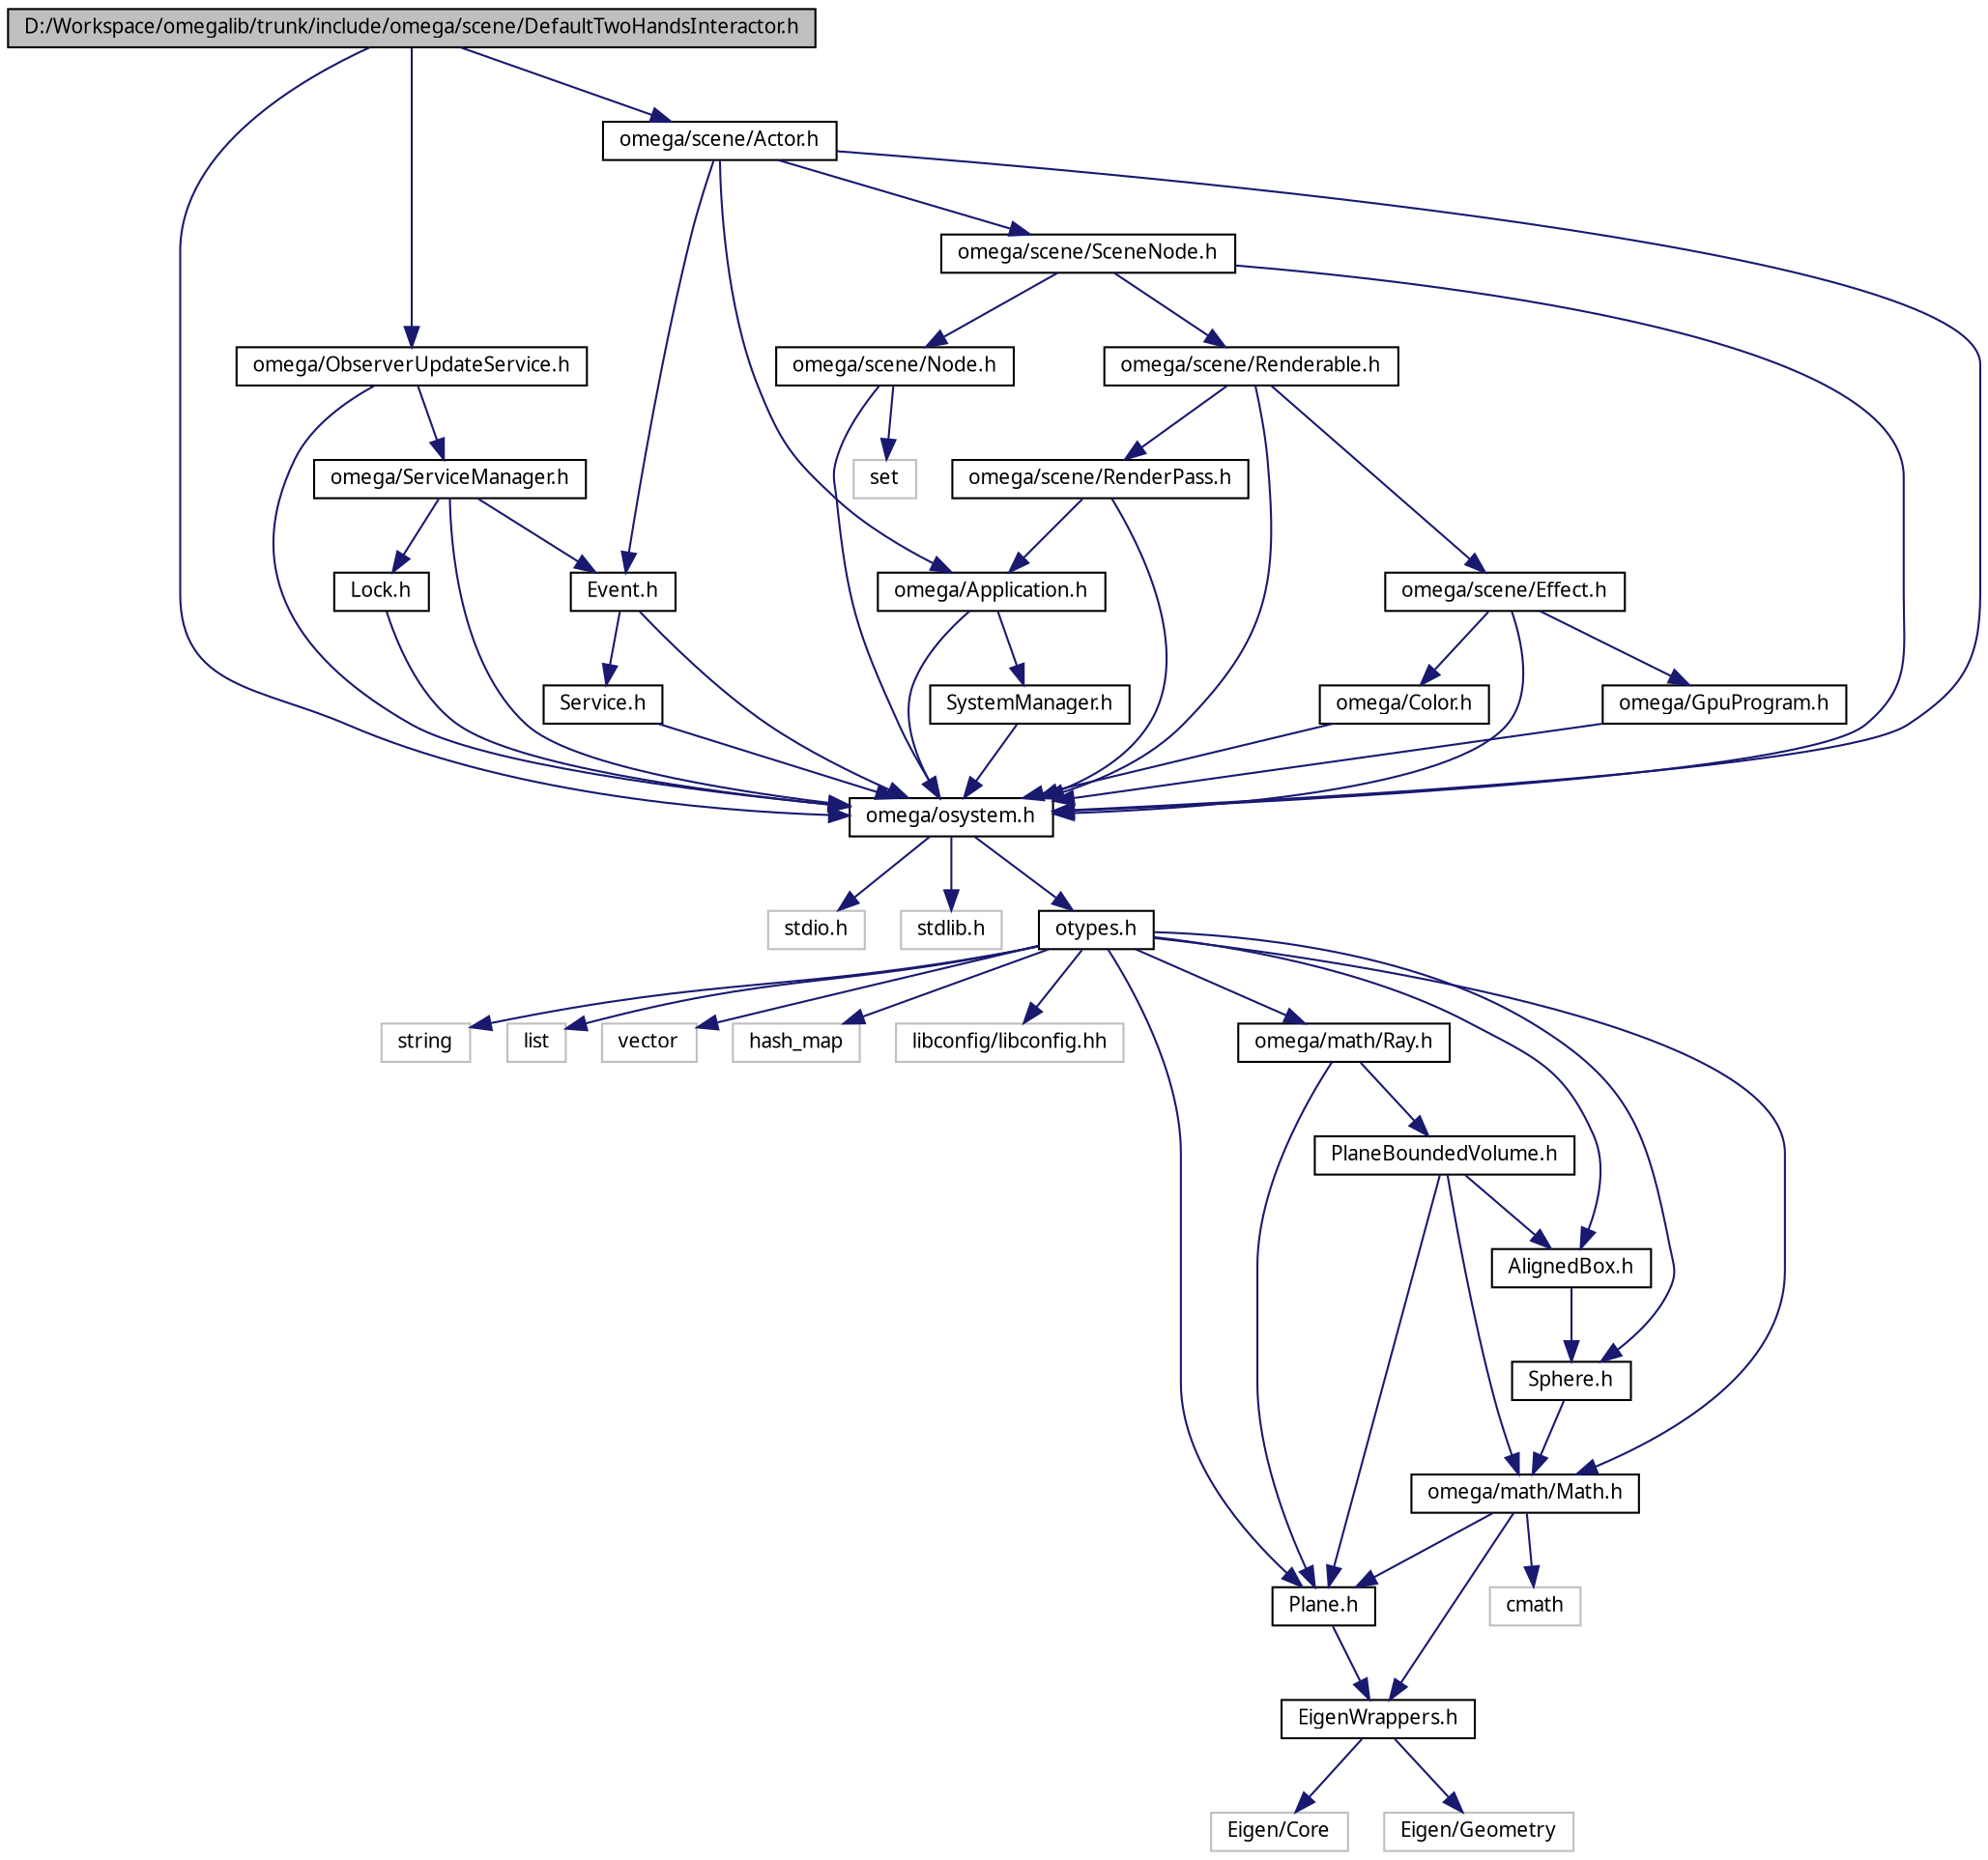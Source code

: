 digraph G
{
  bgcolor="transparent";
  edge [fontname="FreeSans.ttf",fontsize="10",labelfontname="FreeSans.ttf",labelfontsize="10"];
  node [fontname="FreeSans.ttf",fontsize="10",shape=record];
  Node1 [label="D:/Workspace/omegalib/trunk/include/omega/scene/DefaultTwoHandsInteractor.h",height=0.2,width=0.4,color="black", fillcolor="grey75", style="filled" fontcolor="black"];
  Node1 -> Node2 [color="midnightblue",fontsize="10",style="solid",fontname="FreeSans.ttf"];
  Node2 [label="omega/osystem.h",height=0.2,width=0.4,color="black",URL="$osystem_8h.html"];
  Node2 -> Node3 [color="midnightblue",fontsize="10",style="solid",fontname="FreeSans.ttf"];
  Node3 [label="stdio.h",height=0.2,width=0.4,color="grey75"];
  Node2 -> Node4 [color="midnightblue",fontsize="10",style="solid",fontname="FreeSans.ttf"];
  Node4 [label="stdlib.h",height=0.2,width=0.4,color="grey75"];
  Node2 -> Node5 [color="midnightblue",fontsize="10",style="solid",fontname="FreeSans.ttf"];
  Node5 [label="otypes.h",height=0.2,width=0.4,color="black",URL="$otypes_8h.html"];
  Node5 -> Node6 [color="midnightblue",fontsize="10",style="solid",fontname="FreeSans.ttf"];
  Node6 [label="string",height=0.2,width=0.4,color="grey75"];
  Node5 -> Node7 [color="midnightblue",fontsize="10",style="solid",fontname="FreeSans.ttf"];
  Node7 [label="list",height=0.2,width=0.4,color="grey75"];
  Node5 -> Node8 [color="midnightblue",fontsize="10",style="solid",fontname="FreeSans.ttf"];
  Node8 [label="vector",height=0.2,width=0.4,color="grey75"];
  Node5 -> Node9 [color="midnightblue",fontsize="10",style="solid",fontname="FreeSans.ttf"];
  Node9 [label="hash_map",height=0.2,width=0.4,color="grey75"];
  Node5 -> Node10 [color="midnightblue",fontsize="10",style="solid",fontname="FreeSans.ttf"];
  Node10 [label="libconfig/libconfig.hh",height=0.2,width=0.4,color="grey75"];
  Node5 -> Node11 [color="midnightblue",fontsize="10",style="solid",fontname="FreeSans.ttf"];
  Node11 [label="omega/math/Math.h",height=0.2,width=0.4,color="black",URL="$_math_8h.html"];
  Node11 -> Node12 [color="midnightblue",fontsize="10",style="solid",fontname="FreeSans.ttf"];
  Node12 [label="cmath",height=0.2,width=0.4,color="grey75"];
  Node11 -> Node13 [color="midnightblue",fontsize="10",style="solid",fontname="FreeSans.ttf"];
  Node13 [label="Plane.h",height=0.2,width=0.4,color="black",URL="$_plane_8h.html"];
  Node13 -> Node14 [color="midnightblue",fontsize="10",style="solid",fontname="FreeSans.ttf"];
  Node14 [label="EigenWrappers.h",height=0.2,width=0.4,color="black",URL="$_eigen_wrappers_8h.html"];
  Node14 -> Node15 [color="midnightblue",fontsize="10",style="solid",fontname="FreeSans.ttf"];
  Node15 [label="Eigen/Core",height=0.2,width=0.4,color="grey75"];
  Node14 -> Node16 [color="midnightblue",fontsize="10",style="solid",fontname="FreeSans.ttf"];
  Node16 [label="Eigen/Geometry",height=0.2,width=0.4,color="grey75"];
  Node11 -> Node14 [color="midnightblue",fontsize="10",style="solid",fontname="FreeSans.ttf"];
  Node5 -> Node17 [color="midnightblue",fontsize="10",style="solid",fontname="FreeSans.ttf"];
  Node17 [label="omega/math/Ray.h",height=0.2,width=0.4,color="black",URL="$_ray_8h.html"];
  Node17 -> Node13 [color="midnightblue",fontsize="10",style="solid",fontname="FreeSans.ttf"];
  Node17 -> Node18 [color="midnightblue",fontsize="10",style="solid",fontname="FreeSans.ttf"];
  Node18 [label="PlaneBoundedVolume.h",height=0.2,width=0.4,color="black",URL="$_plane_bounded_volume_8h.html"];
  Node18 -> Node19 [color="midnightblue",fontsize="10",style="solid",fontname="FreeSans.ttf"];
  Node19 [label="AlignedBox.h",height=0.2,width=0.4,color="black",URL="$_aligned_box_8h.html"];
  Node19 -> Node20 [color="midnightblue",fontsize="10",style="solid",fontname="FreeSans.ttf"];
  Node20 [label="Sphere.h",height=0.2,width=0.4,color="black",URL="$_sphere_8h.html"];
  Node20 -> Node11 [color="midnightblue",fontsize="10",style="solid",fontname="FreeSans.ttf"];
  Node18 -> Node11 [color="midnightblue",fontsize="10",style="solid",fontname="FreeSans.ttf"];
  Node18 -> Node13 [color="midnightblue",fontsize="10",style="solid",fontname="FreeSans.ttf"];
  Node5 -> Node19 [color="midnightblue",fontsize="10",style="solid",fontname="FreeSans.ttf"];
  Node5 -> Node20 [color="midnightblue",fontsize="10",style="solid",fontname="FreeSans.ttf"];
  Node5 -> Node13 [color="midnightblue",fontsize="10",style="solid",fontname="FreeSans.ttf"];
  Node1 -> Node21 [color="midnightblue",fontsize="10",style="solid",fontname="FreeSans.ttf"];
  Node21 [label="omega/ObserverUpdateService.h",height=0.2,width=0.4,color="black",URL="$_observer_update_service_8h.html"];
  Node21 -> Node2 [color="midnightblue",fontsize="10",style="solid",fontname="FreeSans.ttf"];
  Node21 -> Node22 [color="midnightblue",fontsize="10",style="solid",fontname="FreeSans.ttf"];
  Node22 [label="omega/ServiceManager.h",height=0.2,width=0.4,color="black",URL="$_service_manager_8h.html"];
  Node22 -> Node2 [color="midnightblue",fontsize="10",style="solid",fontname="FreeSans.ttf"];
  Node22 -> Node23 [color="midnightblue",fontsize="10",style="solid",fontname="FreeSans.ttf"];
  Node23 [label="Event.h",height=0.2,width=0.4,color="black",URL="$_event_8h.html"];
  Node23 -> Node2 [color="midnightblue",fontsize="10",style="solid",fontname="FreeSans.ttf"];
  Node23 -> Node24 [color="midnightblue",fontsize="10",style="solid",fontname="FreeSans.ttf"];
  Node24 [label="Service.h",height=0.2,width=0.4,color="black",URL="$_service_8h.html"];
  Node24 -> Node2 [color="midnightblue",fontsize="10",style="solid",fontname="FreeSans.ttf"];
  Node22 -> Node25 [color="midnightblue",fontsize="10",style="solid",fontname="FreeSans.ttf"];
  Node25 [label="Lock.h",height=0.2,width=0.4,color="black",URL="$_lock_8h.html"];
  Node25 -> Node2 [color="midnightblue",fontsize="10",style="solid",fontname="FreeSans.ttf"];
  Node1 -> Node26 [color="midnightblue",fontsize="10",style="solid",fontname="FreeSans.ttf"];
  Node26 [label="omega/scene/Actor.h",height=0.2,width=0.4,color="black",URL="$_actor_8h.html"];
  Node26 -> Node2 [color="midnightblue",fontsize="10",style="solid",fontname="FreeSans.ttf"];
  Node26 -> Node27 [color="midnightblue",fontsize="10",style="solid",fontname="FreeSans.ttf"];
  Node27 [label="omega/Application.h",height=0.2,width=0.4,color="black",URL="$_application_8h.html"];
  Node27 -> Node2 [color="midnightblue",fontsize="10",style="solid",fontname="FreeSans.ttf"];
  Node27 -> Node28 [color="midnightblue",fontsize="10",style="solid",fontname="FreeSans.ttf"];
  Node28 [label="SystemManager.h",height=0.2,width=0.4,color="black",URL="$_system_manager_8h.html"];
  Node28 -> Node2 [color="midnightblue",fontsize="10",style="solid",fontname="FreeSans.ttf"];
  Node26 -> Node23 [color="midnightblue",fontsize="10",style="solid",fontname="FreeSans.ttf"];
  Node26 -> Node29 [color="midnightblue",fontsize="10",style="solid",fontname="FreeSans.ttf"];
  Node29 [label="omega/scene/SceneNode.h",height=0.2,width=0.4,color="black",URL="$_scene_node_8h.html"];
  Node29 -> Node2 [color="midnightblue",fontsize="10",style="solid",fontname="FreeSans.ttf"];
  Node29 -> Node30 [color="midnightblue",fontsize="10",style="solid",fontname="FreeSans.ttf"];
  Node30 [label="omega/scene/Renderable.h",height=0.2,width=0.4,color="black",URL="$_renderable_8h.html"];
  Node30 -> Node2 [color="midnightblue",fontsize="10",style="solid",fontname="FreeSans.ttf"];
  Node30 -> Node31 [color="midnightblue",fontsize="10",style="solid",fontname="FreeSans.ttf"];
  Node31 [label="omega/scene/Effect.h",height=0.2,width=0.4,color="black",URL="$_effect_8h.html"];
  Node31 -> Node2 [color="midnightblue",fontsize="10",style="solid",fontname="FreeSans.ttf"];
  Node31 -> Node32 [color="midnightblue",fontsize="10",style="solid",fontname="FreeSans.ttf"];
  Node32 [label="omega/GpuProgram.h",height=0.2,width=0.4,color="black",URL="$_gpu_program_8h.html"];
  Node32 -> Node2 [color="midnightblue",fontsize="10",style="solid",fontname="FreeSans.ttf"];
  Node31 -> Node33 [color="midnightblue",fontsize="10",style="solid",fontname="FreeSans.ttf"];
  Node33 [label="omega/Color.h",height=0.2,width=0.4,color="black",URL="$_color_8h.html"];
  Node33 -> Node2 [color="midnightblue",fontsize="10",style="solid",fontname="FreeSans.ttf"];
  Node30 -> Node34 [color="midnightblue",fontsize="10",style="solid",fontname="FreeSans.ttf"];
  Node34 [label="omega/scene/RenderPass.h",height=0.2,width=0.4,color="black",URL="$_render_pass_8h.html"];
  Node34 -> Node2 [color="midnightblue",fontsize="10",style="solid",fontname="FreeSans.ttf"];
  Node34 -> Node27 [color="midnightblue",fontsize="10",style="solid",fontname="FreeSans.ttf"];
  Node29 -> Node35 [color="midnightblue",fontsize="10",style="solid",fontname="FreeSans.ttf"];
  Node35 [label="omega/scene/Node.h",height=0.2,width=0.4,color="black",URL="$_node_8h.html"];
  Node35 -> Node36 [color="midnightblue",fontsize="10",style="solid",fontname="FreeSans.ttf"];
  Node36 [label="set",height=0.2,width=0.4,color="grey75"];
  Node35 -> Node2 [color="midnightblue",fontsize="10",style="solid",fontname="FreeSans.ttf"];
}
